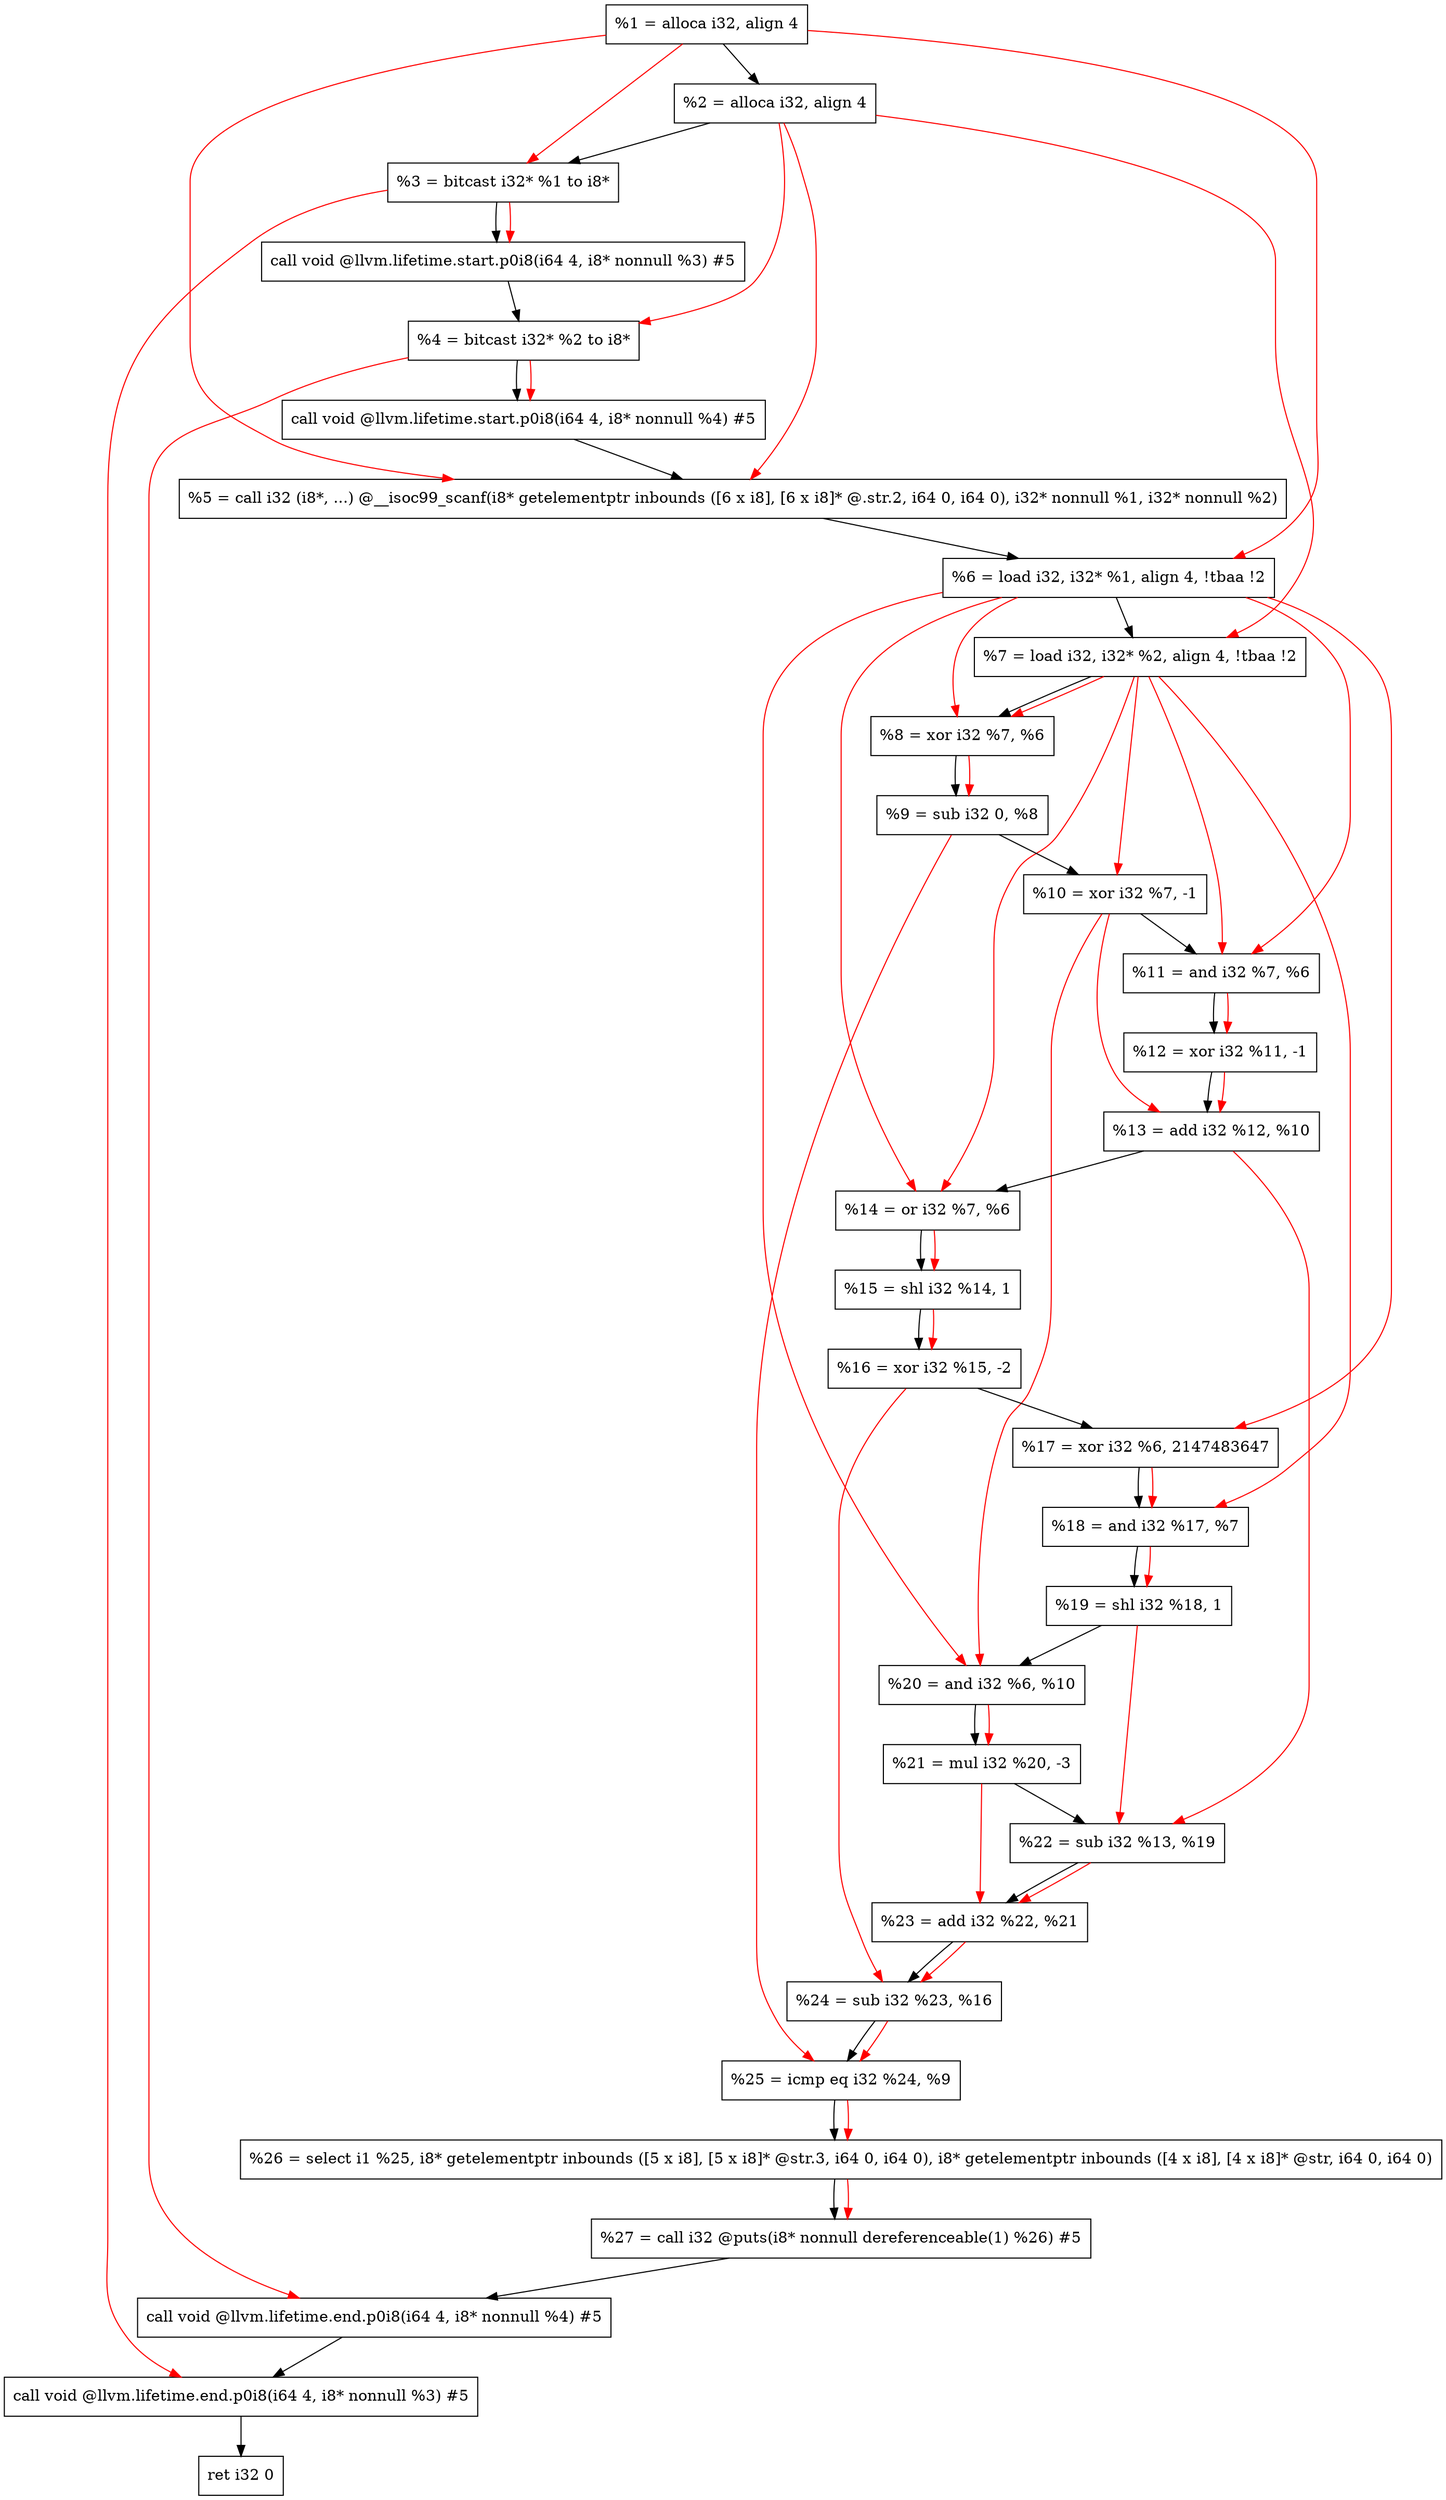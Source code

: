 digraph "DFG for'main' function" {
	Node0x1da79a8[shape=record, label="  %1 = alloca i32, align 4"];
	Node0x1da7a28[shape=record, label="  %2 = alloca i32, align 4"];
	Node0x1da7ab8[shape=record, label="  %3 = bitcast i32* %1 to i8*"];
	Node0x1da7f18[shape=record, label="  call void @llvm.lifetime.start.p0i8(i64 4, i8* nonnull %3) #5"];
	Node0x1da7ff8[shape=record, label="  %4 = bitcast i32* %2 to i8*"];
	Node0x1da8118[shape=record, label="  call void @llvm.lifetime.start.p0i8(i64 4, i8* nonnull %4) #5"];
	Node0x1da8350[shape=record, label="  %5 = call i32 (i8*, ...) @__isoc99_scanf(i8* getelementptr inbounds ([6 x i8], [6 x i8]* @.str.2, i64 0, i64 0), i32* nonnull %1, i32* nonnull %2)"];
	Node0x1da8408[shape=record, label="  %6 = load i32, i32* %1, align 4, !tbaa !2"];
	Node0x1da9378[shape=record, label="  %7 = load i32, i32* %2, align 4, !tbaa !2"];
	Node0x1da9a00[shape=record, label="  %8 = xor i32 %7, %6"];
	Node0x1da9a70[shape=record, label="  %9 = sub i32 0, %8"];
	Node0x1da9ae0[shape=record, label="  %10 = xor i32 %7, -1"];
	Node0x1da9b50[shape=record, label="  %11 = and i32 %7, %6"];
	Node0x1da9bc0[shape=record, label="  %12 = xor i32 %11, -1"];
	Node0x1da9c30[shape=record, label="  %13 = add i32 %12, %10"];
	Node0x1da9ca0[shape=record, label="  %14 = or i32 %7, %6"];
	Node0x1da9d10[shape=record, label="  %15 = shl i32 %14, 1"];
	Node0x1da9d80[shape=record, label="  %16 = xor i32 %15, -2"];
	Node0x1da9df0[shape=record, label="  %17 = xor i32 %6, 2147483647"];
	Node0x1da9e60[shape=record, label="  %18 = and i32 %17, %7"];
	Node0x1da9ed0[shape=record, label="  %19 = shl i32 %18, 1"];
	Node0x1da9f40[shape=record, label="  %20 = and i32 %6, %10"];
	Node0x1da9fb0[shape=record, label="  %21 = mul i32 %20, -3"];
	Node0x1daa020[shape=record, label="  %22 = sub i32 %13, %19"];
	Node0x1daa090[shape=record, label="  %23 = add i32 %22, %21"];
	Node0x1daa100[shape=record, label="  %24 = sub i32 %23, %16"];
	Node0x1daa170[shape=record, label="  %25 = icmp eq i32 %24, %9"];
	Node0x1d489d8[shape=record, label="  %26 = select i1 %25, i8* getelementptr inbounds ([5 x i8], [5 x i8]* @str.3, i64 0, i64 0), i8* getelementptr inbounds ([4 x i8], [4 x i8]* @str, i64 0, i64 0)"];
	Node0x1daa200[shape=record, label="  %27 = call i32 @puts(i8* nonnull dereferenceable(1) %26) #5"];
	Node0x1daa458[shape=record, label="  call void @llvm.lifetime.end.p0i8(i64 4, i8* nonnull %4) #5"];
	Node0x1daa5b8[shape=record, label="  call void @llvm.lifetime.end.p0i8(i64 4, i8* nonnull %3) #5"];
	Node0x1daa678[shape=record, label="  ret i32 0"];
	Node0x1da79a8 -> Node0x1da7a28;
	Node0x1da7a28 -> Node0x1da7ab8;
	Node0x1da7ab8 -> Node0x1da7f18;
	Node0x1da7f18 -> Node0x1da7ff8;
	Node0x1da7ff8 -> Node0x1da8118;
	Node0x1da8118 -> Node0x1da8350;
	Node0x1da8350 -> Node0x1da8408;
	Node0x1da8408 -> Node0x1da9378;
	Node0x1da9378 -> Node0x1da9a00;
	Node0x1da9a00 -> Node0x1da9a70;
	Node0x1da9a70 -> Node0x1da9ae0;
	Node0x1da9ae0 -> Node0x1da9b50;
	Node0x1da9b50 -> Node0x1da9bc0;
	Node0x1da9bc0 -> Node0x1da9c30;
	Node0x1da9c30 -> Node0x1da9ca0;
	Node0x1da9ca0 -> Node0x1da9d10;
	Node0x1da9d10 -> Node0x1da9d80;
	Node0x1da9d80 -> Node0x1da9df0;
	Node0x1da9df0 -> Node0x1da9e60;
	Node0x1da9e60 -> Node0x1da9ed0;
	Node0x1da9ed0 -> Node0x1da9f40;
	Node0x1da9f40 -> Node0x1da9fb0;
	Node0x1da9fb0 -> Node0x1daa020;
	Node0x1daa020 -> Node0x1daa090;
	Node0x1daa090 -> Node0x1daa100;
	Node0x1daa100 -> Node0x1daa170;
	Node0x1daa170 -> Node0x1d489d8;
	Node0x1d489d8 -> Node0x1daa200;
	Node0x1daa200 -> Node0x1daa458;
	Node0x1daa458 -> Node0x1daa5b8;
	Node0x1daa5b8 -> Node0x1daa678;
edge [color=red]
	Node0x1da79a8 -> Node0x1da7ab8;
	Node0x1da7ab8 -> Node0x1da7f18;
	Node0x1da7a28 -> Node0x1da7ff8;
	Node0x1da7ff8 -> Node0x1da8118;
	Node0x1da79a8 -> Node0x1da8350;
	Node0x1da7a28 -> Node0x1da8350;
	Node0x1da79a8 -> Node0x1da8408;
	Node0x1da7a28 -> Node0x1da9378;
	Node0x1da9378 -> Node0x1da9a00;
	Node0x1da8408 -> Node0x1da9a00;
	Node0x1da9a00 -> Node0x1da9a70;
	Node0x1da9378 -> Node0x1da9ae0;
	Node0x1da9378 -> Node0x1da9b50;
	Node0x1da8408 -> Node0x1da9b50;
	Node0x1da9b50 -> Node0x1da9bc0;
	Node0x1da9bc0 -> Node0x1da9c30;
	Node0x1da9ae0 -> Node0x1da9c30;
	Node0x1da9378 -> Node0x1da9ca0;
	Node0x1da8408 -> Node0x1da9ca0;
	Node0x1da9ca0 -> Node0x1da9d10;
	Node0x1da9d10 -> Node0x1da9d80;
	Node0x1da8408 -> Node0x1da9df0;
	Node0x1da9df0 -> Node0x1da9e60;
	Node0x1da9378 -> Node0x1da9e60;
	Node0x1da9e60 -> Node0x1da9ed0;
	Node0x1da8408 -> Node0x1da9f40;
	Node0x1da9ae0 -> Node0x1da9f40;
	Node0x1da9f40 -> Node0x1da9fb0;
	Node0x1da9c30 -> Node0x1daa020;
	Node0x1da9ed0 -> Node0x1daa020;
	Node0x1daa020 -> Node0x1daa090;
	Node0x1da9fb0 -> Node0x1daa090;
	Node0x1daa090 -> Node0x1daa100;
	Node0x1da9d80 -> Node0x1daa100;
	Node0x1daa100 -> Node0x1daa170;
	Node0x1da9a70 -> Node0x1daa170;
	Node0x1daa170 -> Node0x1d489d8;
	Node0x1d489d8 -> Node0x1daa200;
	Node0x1da7ff8 -> Node0x1daa458;
	Node0x1da7ab8 -> Node0x1daa5b8;
}
